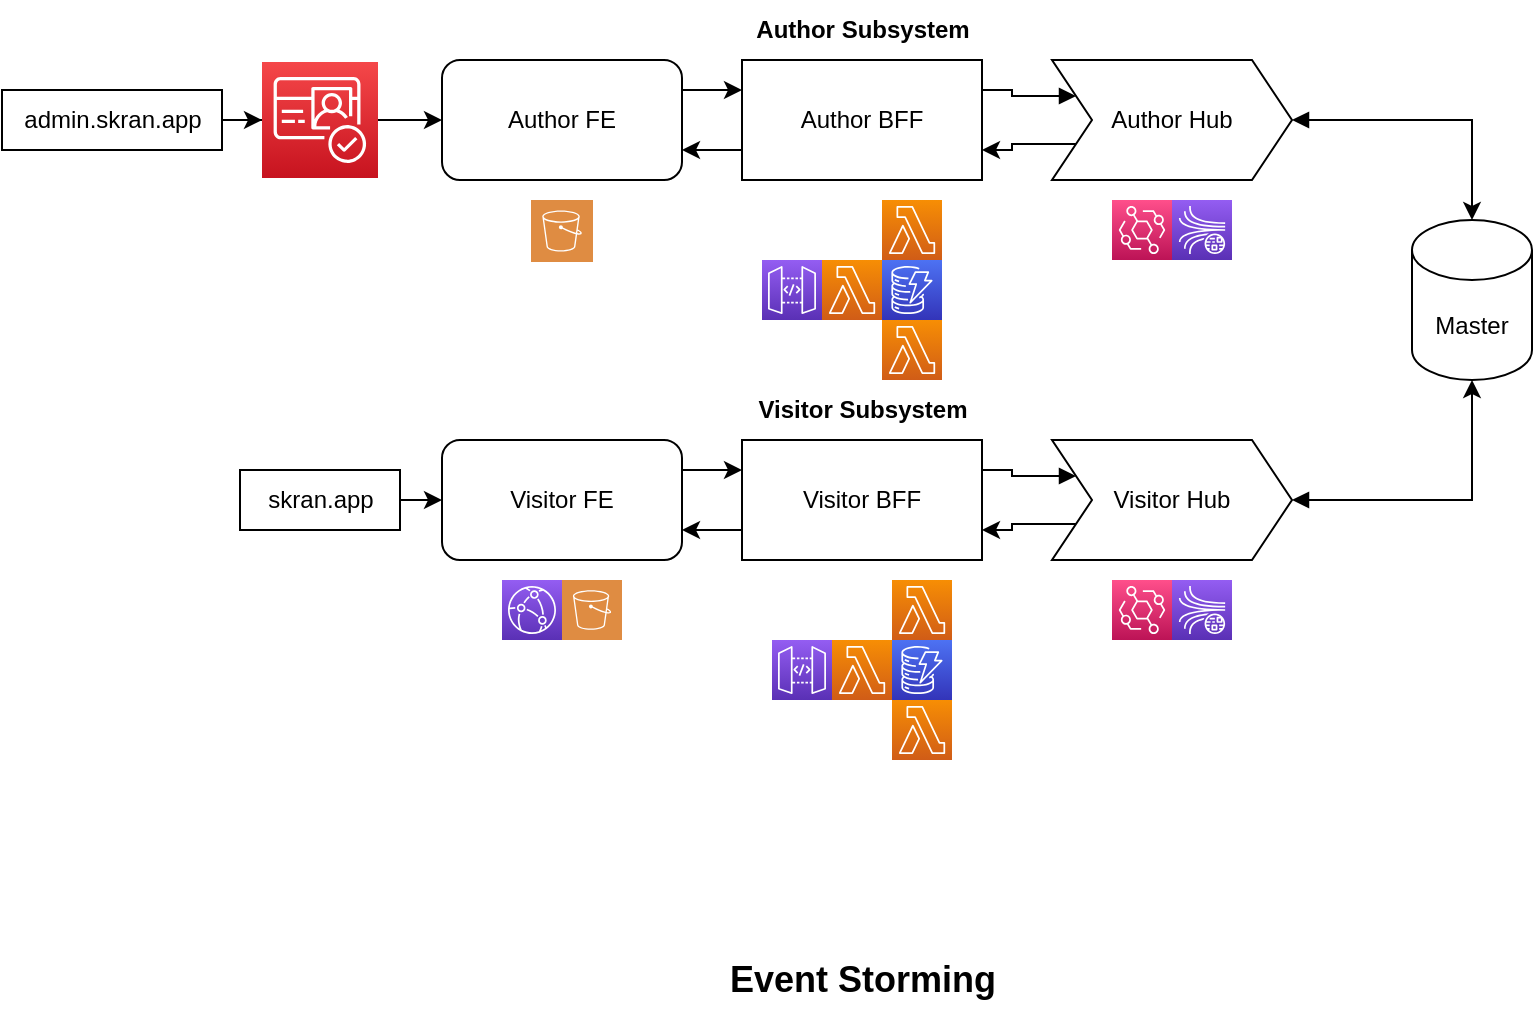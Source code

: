 <mxfile version="20.2.3" type="device"><diagram id="WI9T0HZ2pTsCkuznbFz-" name="Page-1"><mxGraphModel dx="1497" dy="902" grid="1" gridSize="10" guides="1" tooltips="1" connect="1" arrows="1" fold="1" page="1" pageScale="1" pageWidth="1169" pageHeight="827" math="0" shadow="0"><root><mxCell id="0"/><mxCell id="1" parent="0"/><mxCell id="ajqA9fpFXuILOyIYA28k-24" style="edgeStyle=orthogonalEdgeStyle;rounded=0;orthogonalLoop=1;jettySize=auto;html=1;exitX=1;exitY=0.25;exitDx=0;exitDy=0;entryX=0;entryY=0.25;entryDx=0;entryDy=0;" edge="1" parent="1" source="ajqA9fpFXuILOyIYA28k-9" target="ajqA9fpFXuILOyIYA28k-11"><mxGeometry relative="1" as="geometry"/></mxCell><mxCell id="ajqA9fpFXuILOyIYA28k-9" value="Author FE" style="rounded=1;whiteSpace=wrap;html=1;" vertex="1" parent="1"><mxGeometry x="260" y="70" width="120" height="60" as="geometry"/></mxCell><mxCell id="ajqA9fpFXuILOyIYA28k-25" style="edgeStyle=orthogonalEdgeStyle;rounded=0;orthogonalLoop=1;jettySize=auto;html=1;exitX=0;exitY=0.75;exitDx=0;exitDy=0;entryX=1;entryY=0.75;entryDx=0;entryDy=0;" edge="1" parent="1" source="ajqA9fpFXuILOyIYA28k-11" target="ajqA9fpFXuILOyIYA28k-9"><mxGeometry relative="1" as="geometry"/></mxCell><mxCell id="ajqA9fpFXuILOyIYA28k-11" value="Author BFF" style="rounded=0;whiteSpace=wrap;html=1;" vertex="1" parent="1"><mxGeometry x="410" y="70" width="120" height="60" as="geometry"/></mxCell><mxCell id="ajqA9fpFXuILOyIYA28k-26" style="edgeStyle=orthogonalEdgeStyle;rounded=0;orthogonalLoop=1;jettySize=auto;html=1;exitX=1;exitY=0.25;exitDx=0;exitDy=0;entryX=0;entryY=0.25;entryDx=0;entryDy=0;" edge="1" parent="1" source="ajqA9fpFXuILOyIYA28k-14" target="ajqA9fpFXuILOyIYA28k-16"><mxGeometry relative="1" as="geometry"/></mxCell><mxCell id="ajqA9fpFXuILOyIYA28k-14" value="Visitor FE" style="rounded=1;whiteSpace=wrap;html=1;" vertex="1" parent="1"><mxGeometry x="260" y="260" width="120" height="60" as="geometry"/></mxCell><mxCell id="ajqA9fpFXuILOyIYA28k-27" style="edgeStyle=orthogonalEdgeStyle;rounded=0;orthogonalLoop=1;jettySize=auto;html=1;exitX=0;exitY=0.75;exitDx=0;exitDy=0;entryX=1;entryY=0.75;entryDx=0;entryDy=0;" edge="1" parent="1" source="ajqA9fpFXuILOyIYA28k-16" target="ajqA9fpFXuILOyIYA28k-14"><mxGeometry relative="1" as="geometry"/></mxCell><mxCell id="ajqA9fpFXuILOyIYA28k-16" value="Visitor&amp;nbsp;BFF" style="rounded=0;whiteSpace=wrap;html=1;" vertex="1" parent="1"><mxGeometry x="410" y="260" width="120" height="60" as="geometry"/></mxCell><mxCell id="ajqA9fpFXuILOyIYA28k-32" style="edgeStyle=orthogonalEdgeStyle;rounded=0;orthogonalLoop=1;jettySize=auto;html=1;entryX=0.5;entryY=0;entryDx=0;entryDy=0;entryPerimeter=0;startArrow=block;startFill=1;" edge="1" parent="1" source="ajqA9fpFXuILOyIYA28k-18" target="ajqA9fpFXuILOyIYA28k-30"><mxGeometry relative="1" as="geometry"/></mxCell><mxCell id="ajqA9fpFXuILOyIYA28k-35" style="edgeStyle=orthogonalEdgeStyle;rounded=0;orthogonalLoop=1;jettySize=auto;html=1;exitX=0;exitY=0.25;exitDx=0;exitDy=0;entryX=1;entryY=0.25;entryDx=0;entryDy=0;startArrow=block;startFill=1;endArrow=none;endFill=0;" edge="1" parent="1" source="ajqA9fpFXuILOyIYA28k-18" target="ajqA9fpFXuILOyIYA28k-11"><mxGeometry relative="1" as="geometry"/></mxCell><mxCell id="ajqA9fpFXuILOyIYA28k-36" style="edgeStyle=orthogonalEdgeStyle;rounded=0;orthogonalLoop=1;jettySize=auto;html=1;exitX=0;exitY=0.75;exitDx=0;exitDy=0;entryX=1;entryY=0.75;entryDx=0;entryDy=0;startArrow=none;startFill=0;endArrow=classic;endFill=1;" edge="1" parent="1" source="ajqA9fpFXuILOyIYA28k-18" target="ajqA9fpFXuILOyIYA28k-11"><mxGeometry relative="1" as="geometry"/></mxCell><mxCell id="ajqA9fpFXuILOyIYA28k-18" value="Author Hub" style="shape=step;perimeter=stepPerimeter;whiteSpace=wrap;html=1;fixedSize=1;rounded=0;shadow=0;glass=0;sketch=0;" vertex="1" parent="1"><mxGeometry x="565" y="70" width="120" height="60" as="geometry"/></mxCell><mxCell id="ajqA9fpFXuILOyIYA28k-31" style="edgeStyle=orthogonalEdgeStyle;rounded=0;orthogonalLoop=1;jettySize=auto;html=1;exitX=1;exitY=0.5;exitDx=0;exitDy=0;entryX=0.5;entryY=1;entryDx=0;entryDy=0;entryPerimeter=0;startArrow=block;startFill=1;" edge="1" parent="1" source="ajqA9fpFXuILOyIYA28k-20" target="ajqA9fpFXuILOyIYA28k-30"><mxGeometry relative="1" as="geometry"/></mxCell><mxCell id="ajqA9fpFXuILOyIYA28k-33" style="edgeStyle=orthogonalEdgeStyle;rounded=0;orthogonalLoop=1;jettySize=auto;html=1;exitX=0;exitY=0.25;exitDx=0;exitDy=0;entryX=1;entryY=0.25;entryDx=0;entryDy=0;startArrow=block;startFill=1;endArrow=none;endFill=0;" edge="1" parent="1" source="ajqA9fpFXuILOyIYA28k-20" target="ajqA9fpFXuILOyIYA28k-16"><mxGeometry relative="1" as="geometry"/></mxCell><mxCell id="ajqA9fpFXuILOyIYA28k-34" style="edgeStyle=orthogonalEdgeStyle;rounded=0;orthogonalLoop=1;jettySize=auto;html=1;exitX=0;exitY=0.75;exitDx=0;exitDy=0;entryX=1;entryY=0.75;entryDx=0;entryDy=0;startArrow=none;startFill=0;" edge="1" parent="1" source="ajqA9fpFXuILOyIYA28k-20" target="ajqA9fpFXuILOyIYA28k-16"><mxGeometry relative="1" as="geometry"/></mxCell><mxCell id="ajqA9fpFXuILOyIYA28k-20" value="Visitor Hub" style="shape=step;perimeter=stepPerimeter;whiteSpace=wrap;html=1;fixedSize=1;rounded=0;shadow=0;glass=0;sketch=0;" vertex="1" parent="1"><mxGeometry x="565" y="260" width="120" height="60" as="geometry"/></mxCell><mxCell id="ajqA9fpFXuILOyIYA28k-30" value="Master" style="shape=cylinder3;whiteSpace=wrap;html=1;boundedLbl=1;backgroundOutline=1;size=15;rounded=0;shadow=0;glass=0;sketch=0;" vertex="1" parent="1"><mxGeometry x="745" y="150" width="60" height="80" as="geometry"/></mxCell><mxCell id="ajqA9fpFXuILOyIYA28k-38" style="edgeStyle=orthogonalEdgeStyle;rounded=0;orthogonalLoop=1;jettySize=auto;html=1;startArrow=none;startFill=0;endArrow=classic;endFill=1;" edge="1" parent="1" source="ajqA9fpFXuILOyIYA28k-37" target="ajqA9fpFXuILOyIYA28k-9"><mxGeometry relative="1" as="geometry"/></mxCell><mxCell id="ajqA9fpFXuILOyIYA28k-37" value="" style="sketch=0;points=[[0,0,0],[0.25,0,0],[0.5,0,0],[0.75,0,0],[1,0,0],[0,1,0],[0.25,1,0],[0.5,1,0],[0.75,1,0],[1,1,0],[0,0.25,0],[0,0.5,0],[0,0.75,0],[1,0.25,0],[1,0.5,0],[1,0.75,0]];outlineConnect=0;fontColor=#232F3E;gradientColor=#F54749;gradientDirection=north;fillColor=#C7131F;strokeColor=#ffffff;dashed=0;verticalLabelPosition=bottom;verticalAlign=top;align=center;html=1;fontSize=12;fontStyle=0;aspect=fixed;shape=mxgraph.aws4.resourceIcon;resIcon=mxgraph.aws4.cognito;rounded=0;shadow=0;glass=0;" vertex="1" parent="1"><mxGeometry x="170" y="71" width="58" height="58" as="geometry"/></mxCell><mxCell id="ajqA9fpFXuILOyIYA28k-39" value="&lt;b&gt;Author Subsystem&lt;/b&gt;" style="text;html=1;align=center;verticalAlign=middle;resizable=0;points=[];autosize=1;strokeColor=none;fillColor=none;" vertex="1" parent="1"><mxGeometry x="405" y="40" width="130" height="30" as="geometry"/></mxCell><mxCell id="ajqA9fpFXuILOyIYA28k-40" value="&lt;b&gt;Visitor Subsystem&lt;/b&gt;" style="text;html=1;align=center;verticalAlign=middle;resizable=0;points=[];autosize=1;strokeColor=none;fillColor=none;" vertex="1" parent="1"><mxGeometry x="405" y="230" width="130" height="30" as="geometry"/></mxCell><mxCell id="ajqA9fpFXuILOyIYA28k-41" value="" style="sketch=0;pointerEvents=1;shadow=0;dashed=0;html=1;strokeColor=none;fillColor=#DF8C42;labelPosition=center;verticalLabelPosition=bottom;verticalAlign=top;align=center;outlineConnect=0;shape=mxgraph.veeam2.aws_s3;rounded=0;glass=0;" vertex="1" parent="1"><mxGeometry x="304.5" y="140" width="31" height="31" as="geometry"/></mxCell><mxCell id="ajqA9fpFXuILOyIYA28k-43" value="" style="sketch=0;pointerEvents=1;shadow=0;dashed=0;html=1;strokeColor=none;fillColor=#DF8C42;labelPosition=center;verticalLabelPosition=bottom;verticalAlign=top;align=center;outlineConnect=0;shape=mxgraph.veeam2.aws_s3;rounded=0;glass=0;" vertex="1" parent="1"><mxGeometry x="320" y="330" width="30" height="30" as="geometry"/></mxCell><mxCell id="ajqA9fpFXuILOyIYA28k-53" value="" style="sketch=0;points=[[0,0,0],[0.25,0,0],[0.5,0,0],[0.75,0,0],[1,0,0],[0,1,0],[0.25,1,0],[0.5,1,0],[0.75,1,0],[1,1,0],[0,0.25,0],[0,0.5,0],[0,0.75,0],[1,0.25,0],[1,0.5,0],[1,0.75,0]];outlineConnect=0;fontColor=#232F3E;gradientColor=#945DF2;gradientDirection=north;fillColor=#5A30B5;strokeColor=#ffffff;dashed=0;verticalLabelPosition=bottom;verticalAlign=top;align=center;html=1;fontSize=12;fontStyle=0;aspect=fixed;shape=mxgraph.aws4.resourceIcon;resIcon=mxgraph.aws4.cloudfront;rounded=0;shadow=0;glass=0;" vertex="1" parent="1"><mxGeometry x="290" y="330" width="30" height="30" as="geometry"/></mxCell><mxCell id="ajqA9fpFXuILOyIYA28k-59" value="" style="sketch=0;points=[[0,0,0],[0.25,0,0],[0.5,0,0],[0.75,0,0],[1,0,0],[0,1,0],[0.25,1,0],[0.5,1,0],[0.75,1,0],[1,1,0],[0,0.25,0],[0,0.5,0],[0,0.75,0],[1,0.25,0],[1,0.5,0],[1,0.75,0]];outlineConnect=0;fontColor=#232F3E;gradientColor=#F78E04;gradientDirection=north;fillColor=#D05C17;strokeColor=#ffffff;dashed=0;verticalLabelPosition=bottom;verticalAlign=top;align=center;html=1;fontSize=12;fontStyle=0;aspect=fixed;shape=mxgraph.aws4.resourceIcon;resIcon=mxgraph.aws4.lambda;rounded=0;shadow=0;glass=0;" vertex="1" parent="1"><mxGeometry x="455" y="360" width="30" height="30" as="geometry"/></mxCell><mxCell id="ajqA9fpFXuILOyIYA28k-62" value="" style="sketch=0;points=[[0,0,0],[0.25,0,0],[0.5,0,0],[0.75,0,0],[1,0,0],[0,1,0],[0.25,1,0],[0.5,1,0],[0.75,1,0],[1,1,0],[0,0.25,0],[0,0.5,0],[0,0.75,0],[1,0.25,0],[1,0.5,0],[1,0.75,0]];outlineConnect=0;fontColor=#232F3E;gradientColor=#4D72F3;gradientDirection=north;fillColor=#3334B9;strokeColor=#ffffff;dashed=0;verticalLabelPosition=bottom;verticalAlign=top;align=center;html=1;fontSize=12;fontStyle=0;aspect=fixed;shape=mxgraph.aws4.resourceIcon;resIcon=mxgraph.aws4.dynamodb;rounded=0;shadow=0;glass=0;" vertex="1" parent="1"><mxGeometry x="485" y="360" width="30" height="30" as="geometry"/></mxCell><mxCell id="ajqA9fpFXuILOyIYA28k-63" value="" style="sketch=0;points=[[0,0,0],[0.25,0,0],[0.5,0,0],[0.75,0,0],[1,0,0],[0,1,0],[0.25,1,0],[0.5,1,0],[0.75,1,0],[1,1,0],[0,0.25,0],[0,0.5,0],[0,0.75,0],[1,0.25,0],[1,0.5,0],[1,0.75,0]];outlineConnect=0;fontColor=#232F3E;gradientColor=#945DF2;gradientDirection=north;fillColor=#5A30B5;strokeColor=#ffffff;dashed=0;verticalLabelPosition=bottom;verticalAlign=top;align=center;html=1;fontSize=12;fontStyle=0;aspect=fixed;shape=mxgraph.aws4.resourceIcon;resIcon=mxgraph.aws4.api_gateway;rounded=0;shadow=0;glass=0;" vertex="1" parent="1"><mxGeometry x="425" y="360" width="30" height="30" as="geometry"/></mxCell><mxCell id="ajqA9fpFXuILOyIYA28k-64" value="" style="sketch=0;points=[[0,0,0],[0.25,0,0],[0.5,0,0],[0.75,0,0],[1,0,0],[0,1,0],[0.25,1,0],[0.5,1,0],[0.75,1,0],[1,1,0],[0,0.25,0],[0,0.5,0],[0,0.75,0],[1,0.25,0],[1,0.5,0],[1,0.75,0]];outlineConnect=0;fontColor=#232F3E;gradientColor=#FF4F8B;gradientDirection=north;fillColor=#BC1356;strokeColor=#ffffff;dashed=0;verticalLabelPosition=bottom;verticalAlign=top;align=center;html=1;fontSize=12;fontStyle=0;aspect=fixed;shape=mxgraph.aws4.resourceIcon;resIcon=mxgraph.aws4.eventbridge;rounded=0;shadow=0;glass=0;" vertex="1" parent="1"><mxGeometry x="595" y="330" width="30" height="30" as="geometry"/></mxCell><mxCell id="ajqA9fpFXuILOyIYA28k-65" value="" style="sketch=0;points=[[0,0,0],[0.25,0,0],[0.5,0,0],[0.75,0,0],[1,0,0],[0,1,0],[0.25,1,0],[0.5,1,0],[0.75,1,0],[1,1,0],[0,0.25,0],[0,0.5,0],[0,0.75,0],[1,0.25,0],[1,0.5,0],[1,0.75,0]];outlineConnect=0;fontColor=#232F3E;gradientColor=#945DF2;gradientDirection=north;fillColor=#5A30B5;strokeColor=#ffffff;dashed=0;verticalLabelPosition=bottom;verticalAlign=top;align=center;html=1;fontSize=12;fontStyle=0;aspect=fixed;shape=mxgraph.aws4.resourceIcon;resIcon=mxgraph.aws4.kinesis_data_streams;rounded=0;shadow=0;glass=0;" vertex="1" parent="1"><mxGeometry x="625" y="330" width="30" height="30" as="geometry"/></mxCell><mxCell id="ajqA9fpFXuILOyIYA28k-66" value="" style="sketch=0;points=[[0,0,0],[0.25,0,0],[0.5,0,0],[0.75,0,0],[1,0,0],[0,1,0],[0.25,1,0],[0.5,1,0],[0.75,1,0],[1,1,0],[0,0.25,0],[0,0.5,0],[0,0.75,0],[1,0.25,0],[1,0.5,0],[1,0.75,0]];outlineConnect=0;fontColor=#232F3E;gradientColor=#945DF2;gradientDirection=north;fillColor=#5A30B5;strokeColor=#ffffff;dashed=0;verticalLabelPosition=bottom;verticalAlign=top;align=center;html=1;fontSize=12;fontStyle=0;aspect=fixed;shape=mxgraph.aws4.resourceIcon;resIcon=mxgraph.aws4.kinesis_data_streams;rounded=0;shadow=0;glass=0;" vertex="1" parent="1"><mxGeometry x="625" y="140" width="30" height="30" as="geometry"/></mxCell><mxCell id="ajqA9fpFXuILOyIYA28k-67" value="" style="sketch=0;points=[[0,0,0],[0.25,0,0],[0.5,0,0],[0.75,0,0],[1,0,0],[0,1,0],[0.25,1,0],[0.5,1,0],[0.75,1,0],[1,1,0],[0,0.25,0],[0,0.5,0],[0,0.75,0],[1,0.25,0],[1,0.5,0],[1,0.75,0]];outlineConnect=0;fontColor=#232F3E;gradientColor=#FF4F8B;gradientDirection=north;fillColor=#BC1356;strokeColor=#ffffff;dashed=0;verticalLabelPosition=bottom;verticalAlign=top;align=center;html=1;fontSize=12;fontStyle=0;aspect=fixed;shape=mxgraph.aws4.resourceIcon;resIcon=mxgraph.aws4.eventbridge;rounded=0;shadow=0;glass=0;" vertex="1" parent="1"><mxGeometry x="595" y="140" width="30" height="30" as="geometry"/></mxCell><mxCell id="ajqA9fpFXuILOyIYA28k-82" value="" style="edgeStyle=orthogonalEdgeStyle;rounded=0;orthogonalLoop=1;jettySize=auto;html=1;startArrow=none;startFill=0;endArrow=classic;endFill=1;" edge="1" parent="1" source="ajqA9fpFXuILOyIYA28k-68" target="ajqA9fpFXuILOyIYA28k-37"><mxGeometry relative="1" as="geometry"/></mxCell><mxCell id="ajqA9fpFXuILOyIYA28k-68" value="admin.skran.app" style="text;html=1;align=center;verticalAlign=middle;resizable=0;points=[];autosize=1;strokeColor=default;fillColor=none;" vertex="1" parent="1"><mxGeometry x="40" y="85" width="110" height="30" as="geometry"/></mxCell><mxCell id="ajqA9fpFXuILOyIYA28k-83" value="" style="edgeStyle=orthogonalEdgeStyle;rounded=0;orthogonalLoop=1;jettySize=auto;html=1;startArrow=none;startFill=0;endArrow=classic;endFill=1;" edge="1" parent="1" source="ajqA9fpFXuILOyIYA28k-69" target="ajqA9fpFXuILOyIYA28k-14"><mxGeometry relative="1" as="geometry"/></mxCell><mxCell id="ajqA9fpFXuILOyIYA28k-69" value="skran.app" style="text;html=1;align=center;verticalAlign=middle;resizable=0;points=[];autosize=1;strokeColor=default;fillColor=none;rounded=0;" vertex="1" parent="1"><mxGeometry x="159" y="275" width="80" height="30" as="geometry"/></mxCell><mxCell id="ajqA9fpFXuILOyIYA28k-75" value="" style="sketch=0;points=[[0,0,0],[0.25,0,0],[0.5,0,0],[0.75,0,0],[1,0,0],[0,1,0],[0.25,1,0],[0.5,1,0],[0.75,1,0],[1,1,0],[0,0.25,0],[0,0.5,0],[0,0.75,0],[1,0.25,0],[1,0.5,0],[1,0.75,0]];outlineConnect=0;fontColor=#232F3E;gradientColor=#F78E04;gradientDirection=north;fillColor=#D05C17;strokeColor=#ffffff;dashed=0;verticalLabelPosition=bottom;verticalAlign=top;align=center;html=1;fontSize=12;fontStyle=0;aspect=fixed;shape=mxgraph.aws4.resourceIcon;resIcon=mxgraph.aws4.lambda;rounded=0;shadow=0;glass=0;" vertex="1" parent="1"><mxGeometry x="485" y="390" width="30" height="30" as="geometry"/></mxCell><mxCell id="ajqA9fpFXuILOyIYA28k-76" value="" style="sketch=0;points=[[0,0,0],[0.25,0,0],[0.5,0,0],[0.75,0,0],[1,0,0],[0,1,0],[0.25,1,0],[0.5,1,0],[0.75,1,0],[1,1,0],[0,0.25,0],[0,0.5,0],[0,0.75,0],[1,0.25,0],[1,0.5,0],[1,0.75,0]];outlineConnect=0;fontColor=#232F3E;gradientColor=#F78E04;gradientDirection=north;fillColor=#D05C17;strokeColor=#ffffff;dashed=0;verticalLabelPosition=bottom;verticalAlign=top;align=center;html=1;fontSize=12;fontStyle=0;aspect=fixed;shape=mxgraph.aws4.resourceIcon;resIcon=mxgraph.aws4.lambda;rounded=0;shadow=0;glass=0;" vertex="1" parent="1"><mxGeometry x="485" y="330" width="30" height="30" as="geometry"/></mxCell><mxCell id="ajqA9fpFXuILOyIYA28k-77" value="" style="sketch=0;points=[[0,0,0],[0.25,0,0],[0.5,0,0],[0.75,0,0],[1,0,0],[0,1,0],[0.25,1,0],[0.5,1,0],[0.75,1,0],[1,1,0],[0,0.25,0],[0,0.5,0],[0,0.75,0],[1,0.25,0],[1,0.5,0],[1,0.75,0]];outlineConnect=0;fontColor=#232F3E;gradientColor=#F78E04;gradientDirection=north;fillColor=#D05C17;strokeColor=#ffffff;dashed=0;verticalLabelPosition=bottom;verticalAlign=top;align=center;html=1;fontSize=12;fontStyle=0;aspect=fixed;shape=mxgraph.aws4.resourceIcon;resIcon=mxgraph.aws4.lambda;rounded=0;shadow=0;glass=0;" vertex="1" parent="1"><mxGeometry x="450" y="170" width="30" height="30" as="geometry"/></mxCell><mxCell id="ajqA9fpFXuILOyIYA28k-78" value="" style="sketch=0;points=[[0,0,0],[0.25,0,0],[0.5,0,0],[0.75,0,0],[1,0,0],[0,1,0],[0.25,1,0],[0.5,1,0],[0.75,1,0],[1,1,0],[0,0.25,0],[0,0.5,0],[0,0.75,0],[1,0.25,0],[1,0.5,0],[1,0.75,0]];outlineConnect=0;fontColor=#232F3E;gradientColor=#4D72F3;gradientDirection=north;fillColor=#3334B9;strokeColor=#ffffff;dashed=0;verticalLabelPosition=bottom;verticalAlign=top;align=center;html=1;fontSize=12;fontStyle=0;aspect=fixed;shape=mxgraph.aws4.resourceIcon;resIcon=mxgraph.aws4.dynamodb;rounded=0;shadow=0;glass=0;" vertex="1" parent="1"><mxGeometry x="480" y="170" width="30" height="30" as="geometry"/></mxCell><mxCell id="ajqA9fpFXuILOyIYA28k-79" value="" style="sketch=0;points=[[0,0,0],[0.25,0,0],[0.5,0,0],[0.75,0,0],[1,0,0],[0,1,0],[0.25,1,0],[0.5,1,0],[0.75,1,0],[1,1,0],[0,0.25,0],[0,0.5,0],[0,0.75,0],[1,0.25,0],[1,0.5,0],[1,0.75,0]];outlineConnect=0;fontColor=#232F3E;gradientColor=#945DF2;gradientDirection=north;fillColor=#5A30B5;strokeColor=#ffffff;dashed=0;verticalLabelPosition=bottom;verticalAlign=top;align=center;html=1;fontSize=12;fontStyle=0;aspect=fixed;shape=mxgraph.aws4.resourceIcon;resIcon=mxgraph.aws4.api_gateway;rounded=0;shadow=0;glass=0;" vertex="1" parent="1"><mxGeometry x="420" y="170" width="30" height="30" as="geometry"/></mxCell><mxCell id="ajqA9fpFXuILOyIYA28k-80" value="" style="sketch=0;points=[[0,0,0],[0.25,0,0],[0.5,0,0],[0.75,0,0],[1,0,0],[0,1,0],[0.25,1,0],[0.5,1,0],[0.75,1,0],[1,1,0],[0,0.25,0],[0,0.5,0],[0,0.75,0],[1,0.25,0],[1,0.5,0],[1,0.75,0]];outlineConnect=0;fontColor=#232F3E;gradientColor=#F78E04;gradientDirection=north;fillColor=#D05C17;strokeColor=#ffffff;dashed=0;verticalLabelPosition=bottom;verticalAlign=top;align=center;html=1;fontSize=12;fontStyle=0;aspect=fixed;shape=mxgraph.aws4.resourceIcon;resIcon=mxgraph.aws4.lambda;rounded=0;shadow=0;glass=0;" vertex="1" parent="1"><mxGeometry x="480" y="200" width="30" height="30" as="geometry"/></mxCell><mxCell id="ajqA9fpFXuILOyIYA28k-81" value="" style="sketch=0;points=[[0,0,0],[0.25,0,0],[0.5,0,0],[0.75,0,0],[1,0,0],[0,1,0],[0.25,1,0],[0.5,1,0],[0.75,1,0],[1,1,0],[0,0.25,0],[0,0.5,0],[0,0.75,0],[1,0.25,0],[1,0.5,0],[1,0.75,0]];outlineConnect=0;fontColor=#232F3E;gradientColor=#F78E04;gradientDirection=north;fillColor=#D05C17;strokeColor=#ffffff;dashed=0;verticalLabelPosition=bottom;verticalAlign=top;align=center;html=1;fontSize=12;fontStyle=0;aspect=fixed;shape=mxgraph.aws4.resourceIcon;resIcon=mxgraph.aws4.lambda;rounded=0;shadow=0;glass=0;" vertex="1" parent="1"><mxGeometry x="480" y="140" width="30" height="30" as="geometry"/></mxCell><mxCell id="ajqA9fpFXuILOyIYA28k-84" value="Event Storming" style="text;html=1;align=center;verticalAlign=middle;resizable=0;points=[];autosize=1;strokeColor=none;fillColor=none;fontStyle=1;fontSize=18;" vertex="1" parent="1"><mxGeometry x="390" y="510" width="160" height="40" as="geometry"/></mxCell></root></mxGraphModel></diagram></mxfile>